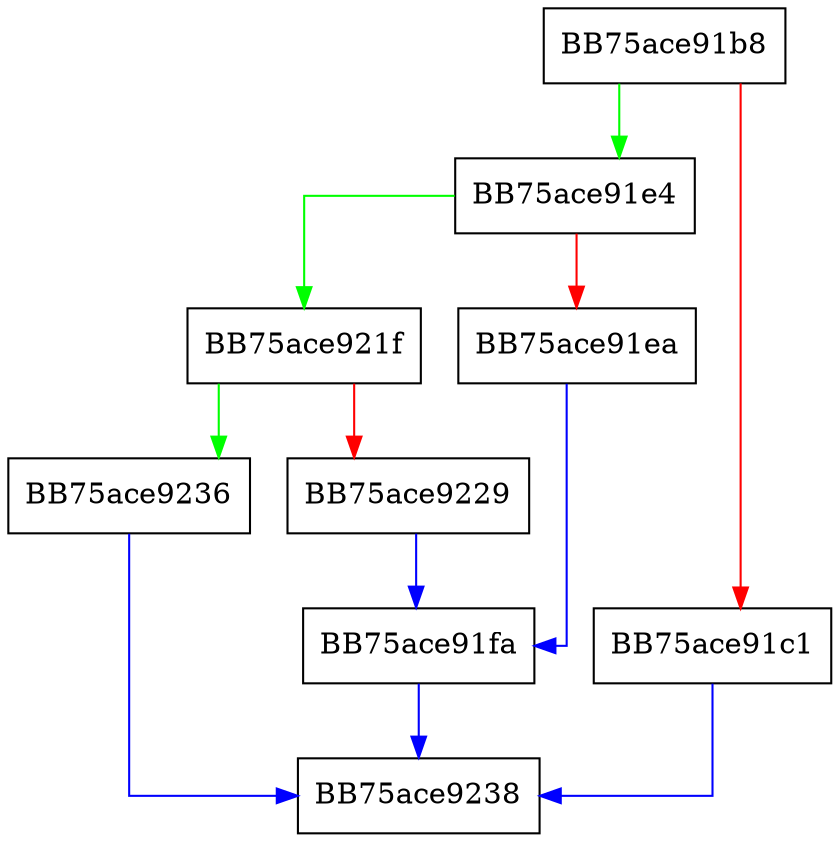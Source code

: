 digraph _validate_pt_buffer {
  node [shape="box"];
  graph [splines=ortho];
  BB75ace91b8 -> BB75ace91e4 [color="green"];
  BB75ace91b8 -> BB75ace91c1 [color="red"];
  BB75ace91c1 -> BB75ace9238 [color="blue"];
  BB75ace91e4 -> BB75ace921f [color="green"];
  BB75ace91e4 -> BB75ace91ea [color="red"];
  BB75ace91ea -> BB75ace91fa [color="blue"];
  BB75ace91fa -> BB75ace9238 [color="blue"];
  BB75ace921f -> BB75ace9236 [color="green"];
  BB75ace921f -> BB75ace9229 [color="red"];
  BB75ace9229 -> BB75ace91fa [color="blue"];
  BB75ace9236 -> BB75ace9238 [color="blue"];
}